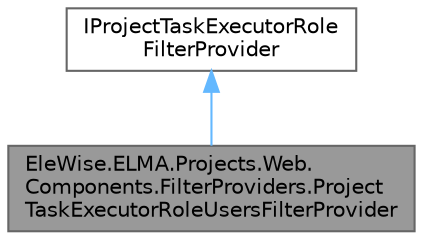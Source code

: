 digraph "EleWise.ELMA.Projects.Web.Components.FilterProviders.ProjectTaskExecutorRoleUsersFilterProvider"
{
 // LATEX_PDF_SIZE
  bgcolor="transparent";
  edge [fontname=Helvetica,fontsize=10,labelfontname=Helvetica,labelfontsize=10];
  node [fontname=Helvetica,fontsize=10,shape=box,height=0.2,width=0.4];
  Node1 [id="Node000001",label="EleWise.ELMA.Projects.Web.\lComponents.FilterProviders.Project\lTaskExecutorRoleUsersFilterProvider",height=0.2,width=0.4,color="gray40", fillcolor="grey60", style="filled", fontcolor="black",tooltip=" "];
  Node2 -> Node1 [id="edge1_Node000001_Node000002",dir="back",color="steelblue1",style="solid",tooltip=" "];
  Node2 [id="Node000002",label="IProjectTaskExecutorRole\lFilterProvider",height=0.2,width=0.4,color="gray40", fillcolor="white", style="filled",URL="$interface_ele_wise_1_1_e_l_m_a_1_1_projects_1_1_web_1_1_extension_points_1_1_i_project_task_executor_role_filter_provider.html",tooltip="Интерфейс точки расширения для фильтрации ролей выбора исполнителя/соисполнителя/контролера проектной..."];
}
